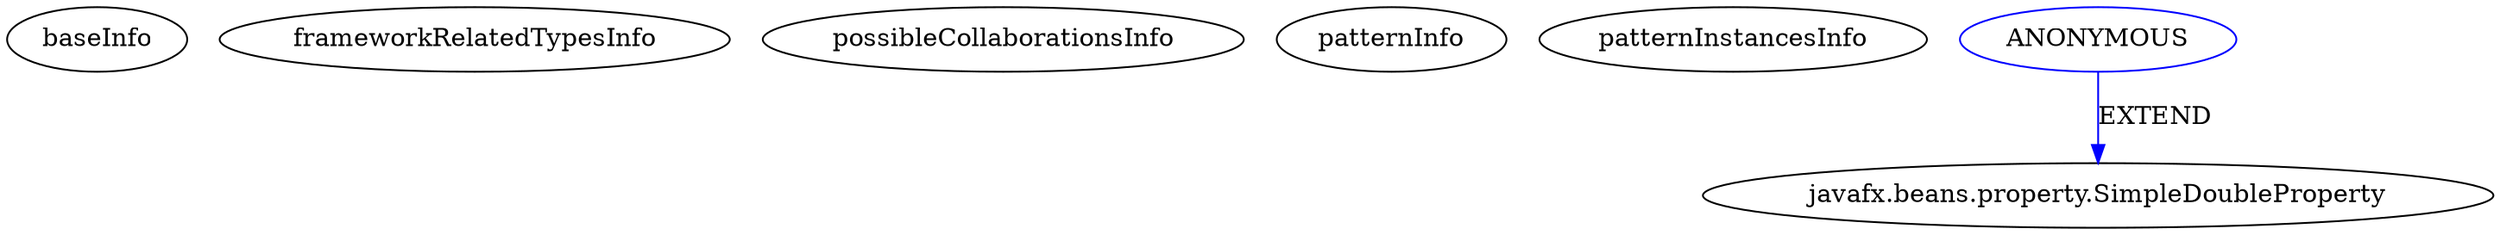 digraph {
baseInfo[graphId=2364,category="pattern",isAnonymous=false,possibleRelation=false]
frameworkRelatedTypesInfo[]
possibleCollaborationsInfo[]
patternInfo[frequency=2.0,patternRootClient=null]
patternInstancesInfo[0="Jojal-RadialMenu~/Jojal-RadialMenu/RadialMenu-master/src/main/java/fr/jojal/widget/radial/menu/RadialMenu.java~RadialMenu~698",1="Jojal-RadialMenu~/Jojal-RadialMenu/RadialMenu-master/src/main/java/fr/jojal/widget/radial/item/RadialItem.java~RadialItem~690"]
18[label="javafx.beans.property.SimpleDoubleProperty",vertexType="FRAMEWORK_CLASS_TYPE",isFrameworkType=false]
17[label="ANONYMOUS",vertexType="REFERENCE_ANONYMOUS_DECLARATION",isFrameworkType=false,color=blue]
17->18[label="EXTEND",color=blue]
}
